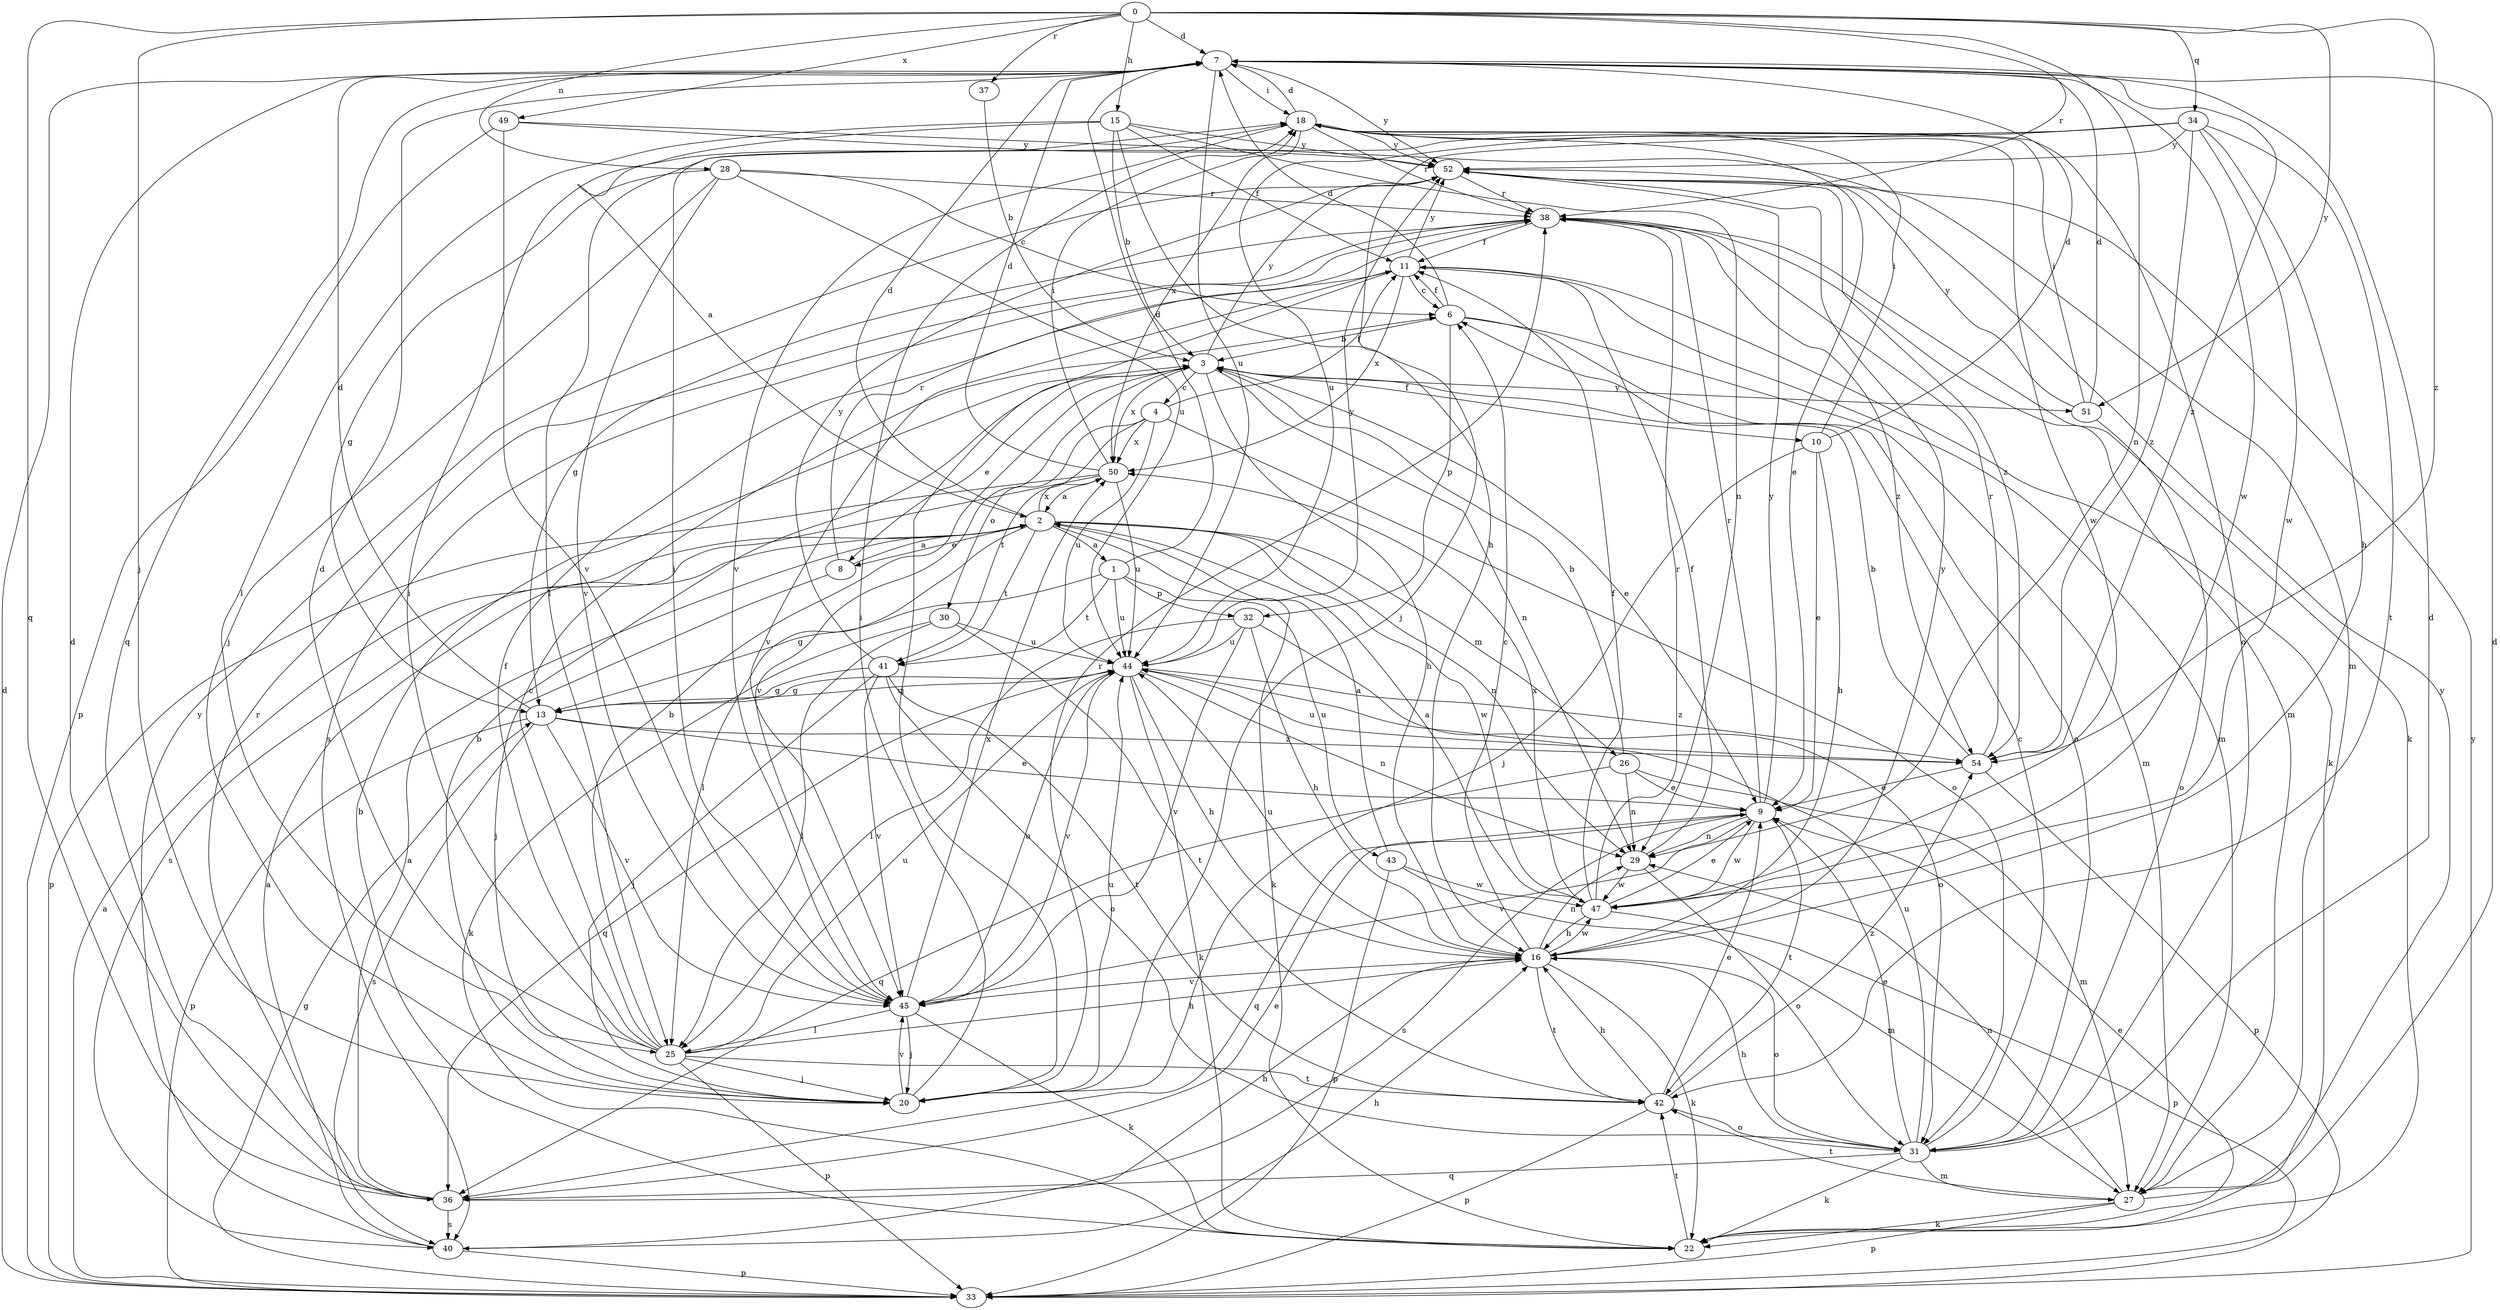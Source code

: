 strict digraph  {
0;
1;
2;
3;
4;
6;
7;
8;
9;
10;
11;
13;
15;
16;
18;
20;
22;
25;
26;
27;
28;
29;
30;
31;
32;
33;
34;
36;
37;
38;
40;
41;
42;
43;
44;
45;
47;
49;
50;
51;
52;
54;
0 -> 7  [label=d];
0 -> 15  [label=h];
0 -> 20  [label=j];
0 -> 28  [label=n];
0 -> 29  [label=n];
0 -> 34  [label=q];
0 -> 36  [label=q];
0 -> 37  [label=r];
0 -> 38  [label=r];
0 -> 49  [label=x];
0 -> 51  [label=y];
0 -> 54  [label=z];
1 -> 7  [label=d];
1 -> 13  [label=g];
1 -> 32  [label=p];
1 -> 41  [label=t];
1 -> 43  [label=u];
1 -> 44  [label=u];
2 -> 1  [label=a];
2 -> 7  [label=d];
2 -> 8  [label=e];
2 -> 22  [label=k];
2 -> 25  [label=l];
2 -> 26  [label=m];
2 -> 29  [label=n];
2 -> 41  [label=t];
2 -> 47  [label=w];
2 -> 50  [label=x];
3 -> 4  [label=c];
3 -> 8  [label=e];
3 -> 9  [label=e];
3 -> 10  [label=f];
3 -> 16  [label=h];
3 -> 29  [label=n];
3 -> 45  [label=v];
3 -> 50  [label=x];
3 -> 51  [label=y];
3 -> 52  [label=y];
4 -> 11  [label=f];
4 -> 30  [label=o];
4 -> 31  [label=o];
4 -> 41  [label=t];
4 -> 44  [label=u];
4 -> 50  [label=x];
6 -> 3  [label=b];
6 -> 7  [label=d];
6 -> 11  [label=f];
6 -> 27  [label=m];
6 -> 31  [label=o];
6 -> 32  [label=p];
7 -> 18  [label=i];
7 -> 36  [label=q];
7 -> 44  [label=u];
7 -> 47  [label=w];
7 -> 52  [label=y];
7 -> 54  [label=z];
8 -> 2  [label=a];
8 -> 20  [label=j];
8 -> 38  [label=r];
9 -> 29  [label=n];
9 -> 36  [label=q];
9 -> 38  [label=r];
9 -> 40  [label=s];
9 -> 42  [label=t];
9 -> 45  [label=v];
9 -> 47  [label=w];
9 -> 52  [label=y];
10 -> 7  [label=d];
10 -> 9  [label=e];
10 -> 16  [label=h];
10 -> 18  [label=i];
10 -> 20  [label=j];
11 -> 6  [label=c];
11 -> 20  [label=j];
11 -> 22  [label=k];
11 -> 27  [label=m];
11 -> 45  [label=v];
11 -> 50  [label=x];
11 -> 52  [label=y];
13 -> 7  [label=d];
13 -> 9  [label=e];
13 -> 33  [label=p];
13 -> 40  [label=s];
13 -> 44  [label=u];
13 -> 45  [label=v];
13 -> 54  [label=z];
15 -> 2  [label=a];
15 -> 3  [label=b];
15 -> 11  [label=f];
15 -> 16  [label=h];
15 -> 25  [label=l];
15 -> 29  [label=n];
15 -> 52  [label=y];
16 -> 6  [label=c];
16 -> 22  [label=k];
16 -> 29  [label=n];
16 -> 31  [label=o];
16 -> 42  [label=t];
16 -> 44  [label=u];
16 -> 45  [label=v];
16 -> 47  [label=w];
16 -> 52  [label=y];
18 -> 7  [label=d];
18 -> 9  [label=e];
18 -> 31  [label=o];
18 -> 38  [label=r];
18 -> 45  [label=v];
18 -> 47  [label=w];
18 -> 50  [label=x];
18 -> 52  [label=y];
20 -> 3  [label=b];
20 -> 18  [label=i];
20 -> 38  [label=r];
20 -> 44  [label=u];
20 -> 45  [label=v];
22 -> 3  [label=b];
22 -> 9  [label=e];
22 -> 42  [label=t];
25 -> 3  [label=b];
25 -> 6  [label=c];
25 -> 7  [label=d];
25 -> 11  [label=f];
25 -> 16  [label=h];
25 -> 18  [label=i];
25 -> 20  [label=j];
25 -> 33  [label=p];
25 -> 42  [label=t];
25 -> 44  [label=u];
26 -> 3  [label=b];
26 -> 9  [label=e];
26 -> 27  [label=m];
26 -> 29  [label=n];
26 -> 36  [label=q];
27 -> 7  [label=d];
27 -> 22  [label=k];
27 -> 29  [label=n];
27 -> 33  [label=p];
27 -> 42  [label=t];
27 -> 52  [label=y];
28 -> 6  [label=c];
28 -> 13  [label=g];
28 -> 20  [label=j];
28 -> 38  [label=r];
28 -> 44  [label=u];
28 -> 45  [label=v];
29 -> 11  [label=f];
29 -> 31  [label=o];
29 -> 47  [label=w];
30 -> 22  [label=k];
30 -> 25  [label=l];
30 -> 42  [label=t];
30 -> 44  [label=u];
31 -> 6  [label=c];
31 -> 7  [label=d];
31 -> 9  [label=e];
31 -> 16  [label=h];
31 -> 22  [label=k];
31 -> 27  [label=m];
31 -> 36  [label=q];
31 -> 44  [label=u];
32 -> 16  [label=h];
32 -> 25  [label=l];
32 -> 31  [label=o];
32 -> 44  [label=u];
32 -> 45  [label=v];
33 -> 2  [label=a];
33 -> 7  [label=d];
33 -> 13  [label=g];
33 -> 52  [label=y];
34 -> 16  [label=h];
34 -> 20  [label=j];
34 -> 25  [label=l];
34 -> 42  [label=t];
34 -> 44  [label=u];
34 -> 47  [label=w];
34 -> 52  [label=y];
34 -> 54  [label=z];
36 -> 2  [label=a];
36 -> 7  [label=d];
36 -> 9  [label=e];
36 -> 16  [label=h];
36 -> 38  [label=r];
36 -> 40  [label=s];
37 -> 3  [label=b];
38 -> 11  [label=f];
38 -> 13  [label=g];
38 -> 22  [label=k];
38 -> 27  [label=m];
38 -> 40  [label=s];
38 -> 54  [label=z];
40 -> 2  [label=a];
40 -> 16  [label=h];
40 -> 33  [label=p];
40 -> 52  [label=y];
41 -> 13  [label=g];
41 -> 20  [label=j];
41 -> 31  [label=o];
41 -> 42  [label=t];
41 -> 45  [label=v];
41 -> 52  [label=y];
42 -> 9  [label=e];
42 -> 16  [label=h];
42 -> 31  [label=o];
42 -> 33  [label=p];
42 -> 54  [label=z];
43 -> 2  [label=a];
43 -> 27  [label=m];
43 -> 33  [label=p];
43 -> 47  [label=w];
44 -> 13  [label=g];
44 -> 16  [label=h];
44 -> 22  [label=k];
44 -> 29  [label=n];
44 -> 36  [label=q];
44 -> 45  [label=v];
44 -> 52  [label=y];
44 -> 54  [label=z];
45 -> 18  [label=i];
45 -> 20  [label=j];
45 -> 22  [label=k];
45 -> 25  [label=l];
45 -> 44  [label=u];
45 -> 50  [label=x];
47 -> 2  [label=a];
47 -> 9  [label=e];
47 -> 11  [label=f];
47 -> 16  [label=h];
47 -> 33  [label=p];
47 -> 38  [label=r];
47 -> 50  [label=x];
49 -> 27  [label=m];
49 -> 33  [label=p];
49 -> 45  [label=v];
49 -> 52  [label=y];
50 -> 2  [label=a];
50 -> 7  [label=d];
50 -> 18  [label=i];
50 -> 33  [label=p];
50 -> 40  [label=s];
50 -> 44  [label=u];
51 -> 7  [label=d];
51 -> 18  [label=i];
51 -> 31  [label=o];
51 -> 52  [label=y];
52 -> 38  [label=r];
52 -> 54  [label=z];
54 -> 3  [label=b];
54 -> 9  [label=e];
54 -> 33  [label=p];
54 -> 38  [label=r];
54 -> 44  [label=u];
}

